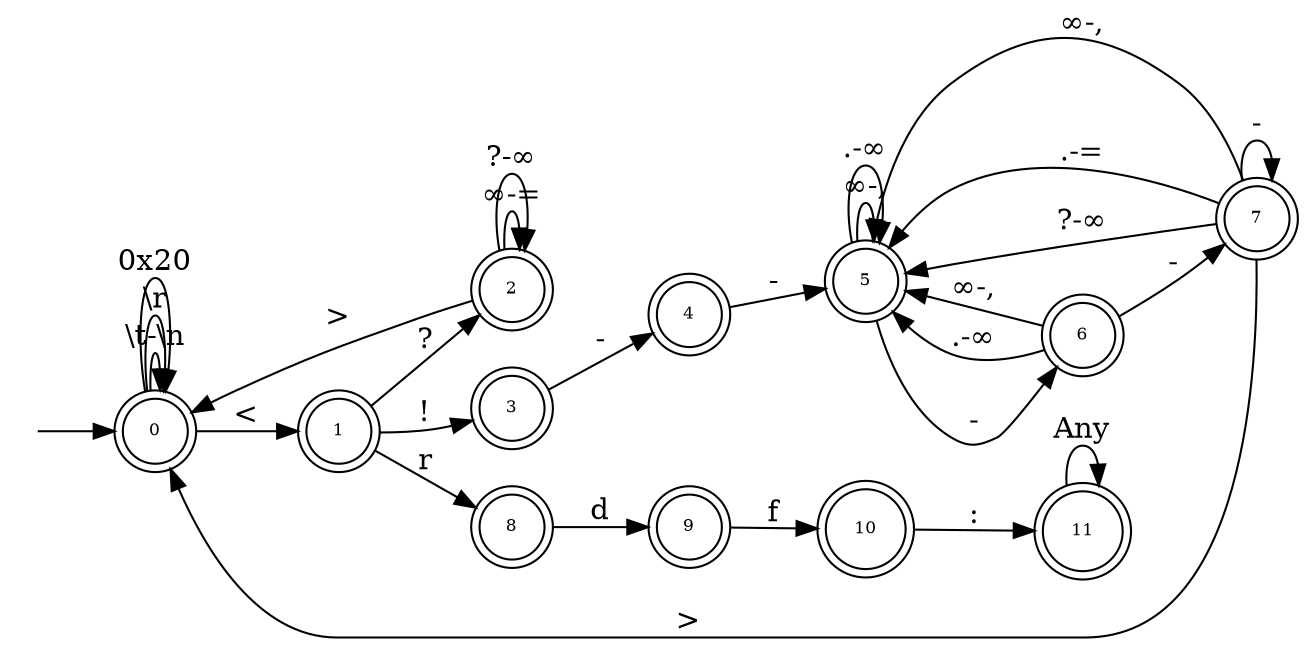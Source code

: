 digraph Automaton {
  rankdir = LR
  node [width=0.2, height=0.2, fontsize=8]
  initial [shape=plaintext,label=""]
  initial -> 0
  0 [shape=doublecircle,label="0"]
  0 -> 0 [label="\\t-\\n"]
  0 -> 0 [label="\\r"]
  0 -> 0 [label="0x20"]
  0 -> 1 [label="<"]
  1 [shape=doublecircle,label="1"]
  1 -> 3 [label="!"]
  1 -> 2 [label="?"]
  1 -> 8 [label="r"]
  2 [shape=doublecircle,label="2"]
  2 -> 2 [label="∞-="]
  2 -> 0 [label=">"]
  2 -> 2 [label="?-∞"]
  3 [shape=doublecircle,label="3"]
  3 -> 4 [label="-"]
  4 [shape=doublecircle,label="4"]
  4 -> 5 [label="-"]
  5 [shape=doublecircle,label="5"]
  5 -> 5 [label="∞-,"]
  5 -> 6 [label="-"]
  5 -> 5 [label=".-∞"]
  6 [shape=doublecircle,label="6"]
  6 -> 5 [label="∞-,"]
  6 -> 7 [label="-"]
  6 -> 5 [label=".-∞"]
  7 [shape=doublecircle,label="7"]
  7 -> 5 [label="∞-,"]
  7 -> 7 [label="-"]
  7 -> 5 [label=".-="]
  7 -> 0 [label=">"]
  7 -> 5 [label="?-∞"]
  8 [shape=doublecircle,label="8"]
  8 -> 9 [label="d"]
  9 [shape=doublecircle,label="9"]
  9 -> 10 [label="f"]
  10 [shape=doublecircle,label="10"]
  10 -> 11 [label=":"]
  11 [shape=doublecircle,label="11"]
  11 -> 11 [label="Any"]
}